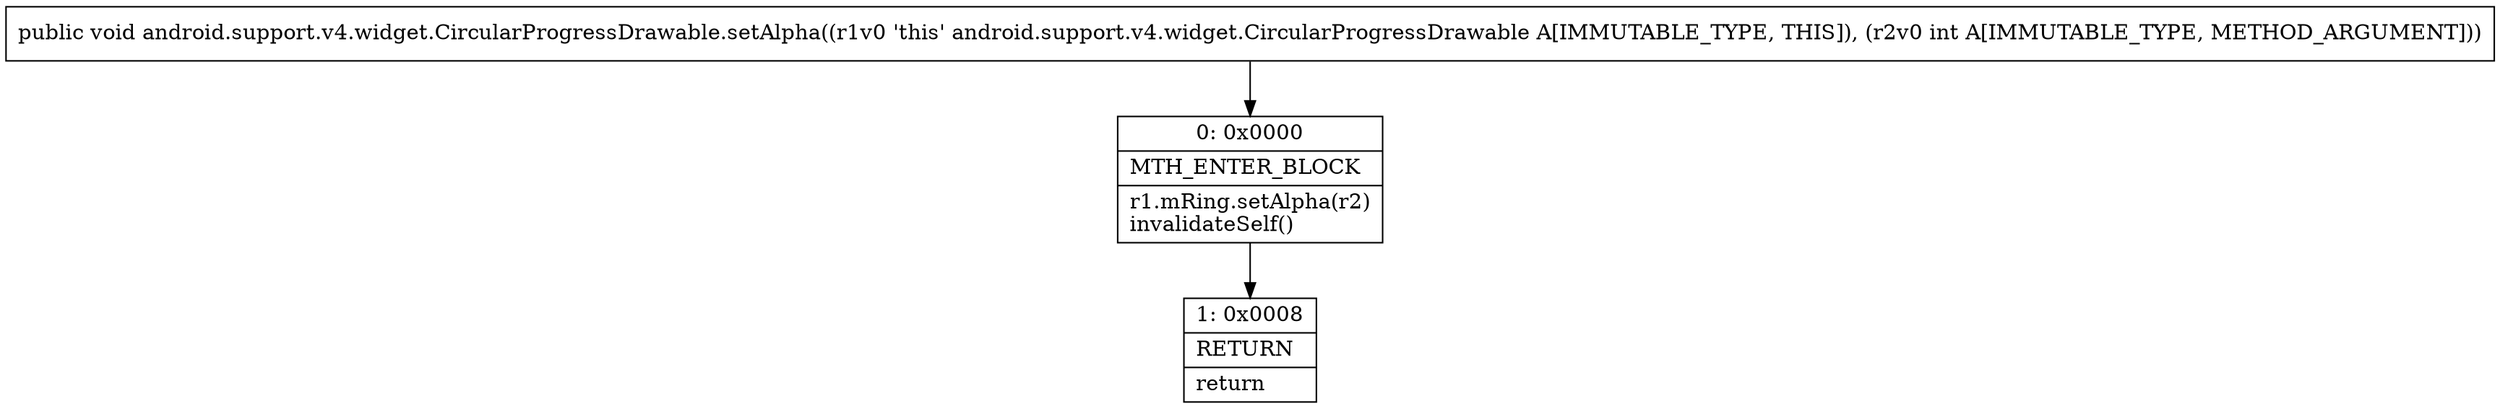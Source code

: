 digraph "CFG forandroid.support.v4.widget.CircularProgressDrawable.setAlpha(I)V" {
Node_0 [shape=record,label="{0\:\ 0x0000|MTH_ENTER_BLOCK\l|r1.mRing.setAlpha(r2)\linvalidateSelf()\l}"];
Node_1 [shape=record,label="{1\:\ 0x0008|RETURN\l|return\l}"];
MethodNode[shape=record,label="{public void android.support.v4.widget.CircularProgressDrawable.setAlpha((r1v0 'this' android.support.v4.widget.CircularProgressDrawable A[IMMUTABLE_TYPE, THIS]), (r2v0 int A[IMMUTABLE_TYPE, METHOD_ARGUMENT])) }"];
MethodNode -> Node_0;
Node_0 -> Node_1;
}

